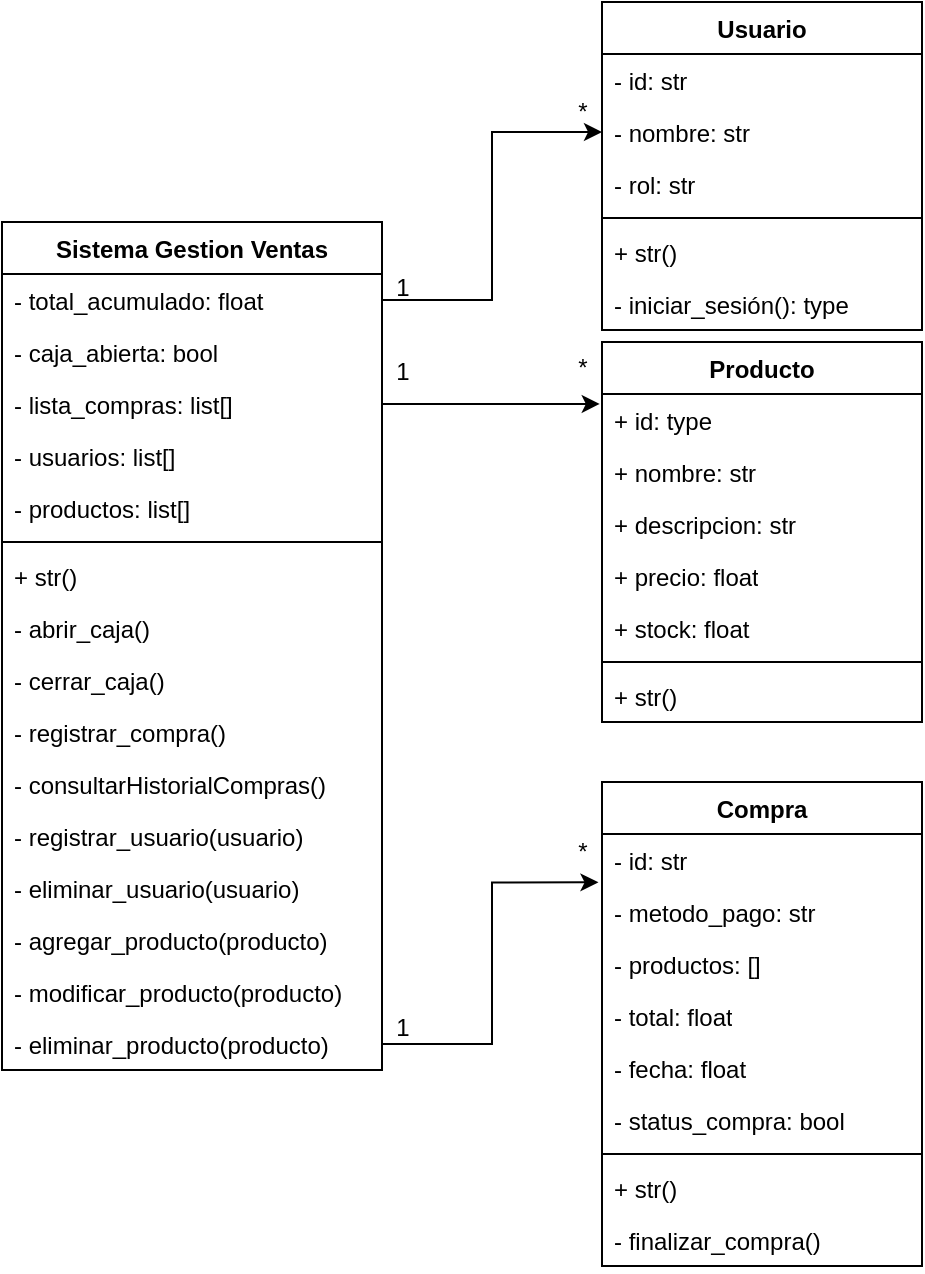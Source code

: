 <mxfile version="23.1.2" type="google">
  <diagram name="Página-1" id="sCkfF7wutN9-SxWsWQYx">
    <mxGraphModel grid="1" page="1" gridSize="10" guides="1" tooltips="1" connect="1" arrows="1" fold="1" pageScale="1" pageWidth="827" pageHeight="1169" math="0" shadow="0">
      <root>
        <mxCell id="0" />
        <mxCell id="1" parent="0" />
        <mxCell id="qhx3v3_ZG6ANjl6gkV56-33" value="Usuario" style="swimlane;fontStyle=1;align=center;verticalAlign=top;childLayout=stackLayout;horizontal=1;startSize=26;horizontalStack=0;resizeParent=1;resizeParentMax=0;resizeLast=0;collapsible=1;marginBottom=0;whiteSpace=wrap;html=1;" vertex="1" parent="1">
          <mxGeometry x="400" y="50" width="160" height="164" as="geometry" />
        </mxCell>
        <mxCell id="qhx3v3_ZG6ANjl6gkV56-90" value="- id: str" style="text;strokeColor=none;fillColor=none;align=left;verticalAlign=top;spacingLeft=4;spacingRight=4;overflow=hidden;rotatable=0;points=[[0,0.5],[1,0.5]];portConstraint=eastwest;whiteSpace=wrap;html=1;" vertex="1" parent="qhx3v3_ZG6ANjl6gkV56-33">
          <mxGeometry y="26" width="160" height="26" as="geometry" />
        </mxCell>
        <mxCell id="qhx3v3_ZG6ANjl6gkV56-91" value="- nombre: str" style="text;strokeColor=none;fillColor=none;align=left;verticalAlign=top;spacingLeft=4;spacingRight=4;overflow=hidden;rotatable=0;points=[[0,0.5],[1,0.5]];portConstraint=eastwest;whiteSpace=wrap;html=1;" vertex="1" parent="qhx3v3_ZG6ANjl6gkV56-33">
          <mxGeometry y="52" width="160" height="26" as="geometry" />
        </mxCell>
        <mxCell id="qhx3v3_ZG6ANjl6gkV56-34" value="- rol: str" style="text;strokeColor=none;fillColor=none;align=left;verticalAlign=top;spacingLeft=4;spacingRight=4;overflow=hidden;rotatable=0;points=[[0,0.5],[1,0.5]];portConstraint=eastwest;whiteSpace=wrap;html=1;" vertex="1" parent="qhx3v3_ZG6ANjl6gkV56-33">
          <mxGeometry y="78" width="160" height="26" as="geometry" />
        </mxCell>
        <mxCell id="qhx3v3_ZG6ANjl6gkV56-35" value="" style="line;strokeWidth=1;fillColor=none;align=left;verticalAlign=middle;spacingTop=-1;spacingLeft=3;spacingRight=3;rotatable=0;labelPosition=right;points=[];portConstraint=eastwest;strokeColor=inherit;" vertex="1" parent="qhx3v3_ZG6ANjl6gkV56-33">
          <mxGeometry y="104" width="160" height="8" as="geometry" />
        </mxCell>
        <mxCell id="qhx3v3_ZG6ANjl6gkV56-93" value="+ str()" style="text;strokeColor=none;fillColor=none;align=left;verticalAlign=top;spacingLeft=4;spacingRight=4;overflow=hidden;rotatable=0;points=[[0,0.5],[1,0.5]];portConstraint=eastwest;whiteSpace=wrap;html=1;" vertex="1" parent="qhx3v3_ZG6ANjl6gkV56-33">
          <mxGeometry y="112" width="160" height="26" as="geometry" />
        </mxCell>
        <mxCell id="eX5Cs4saUj1FuASsa2Dn-1" value="- iniciar_sesión(): type" style="text;strokeColor=none;fillColor=none;align=left;verticalAlign=top;spacingLeft=4;spacingRight=4;overflow=hidden;rotatable=0;points=[[0,0.5],[1,0.5]];portConstraint=eastwest;whiteSpace=wrap;html=1;" vertex="1" parent="qhx3v3_ZG6ANjl6gkV56-33">
          <mxGeometry y="138" width="160" height="26" as="geometry" />
        </mxCell>
        <mxCell id="qhx3v3_ZG6ANjl6gkV56-58" value="Producto" style="swimlane;fontStyle=1;align=center;verticalAlign=top;childLayout=stackLayout;horizontal=1;startSize=26;horizontalStack=0;resizeParent=1;resizeParentMax=0;resizeLast=0;collapsible=1;marginBottom=0;whiteSpace=wrap;html=1;" vertex="1" parent="1">
          <mxGeometry x="400" y="220" width="160" height="190" as="geometry" />
        </mxCell>
        <mxCell id="qhx3v3_ZG6ANjl6gkV56-59" value="+ id: type" style="text;strokeColor=none;fillColor=none;align=left;verticalAlign=top;spacingLeft=4;spacingRight=4;overflow=hidden;rotatable=0;points=[[0,0.5],[1,0.5]];portConstraint=eastwest;whiteSpace=wrap;html=1;" vertex="1" parent="qhx3v3_ZG6ANjl6gkV56-58">
          <mxGeometry y="26" width="160" height="26" as="geometry" />
        </mxCell>
        <mxCell id="qhx3v3_ZG6ANjl6gkV56-99" value="+ nombre: str" style="text;strokeColor=none;fillColor=none;align=left;verticalAlign=top;spacingLeft=4;spacingRight=4;overflow=hidden;rotatable=0;points=[[0,0.5],[1,0.5]];portConstraint=eastwest;whiteSpace=wrap;html=1;" vertex="1" parent="qhx3v3_ZG6ANjl6gkV56-58">
          <mxGeometry y="52" width="160" height="26" as="geometry" />
        </mxCell>
        <mxCell id="qhx3v3_ZG6ANjl6gkV56-100" value="+ descripcion: str" style="text;strokeColor=none;fillColor=none;align=left;verticalAlign=top;spacingLeft=4;spacingRight=4;overflow=hidden;rotatable=0;points=[[0,0.5],[1,0.5]];portConstraint=eastwest;whiteSpace=wrap;html=1;" vertex="1" parent="qhx3v3_ZG6ANjl6gkV56-58">
          <mxGeometry y="78" width="160" height="26" as="geometry" />
        </mxCell>
        <mxCell id="qhx3v3_ZG6ANjl6gkV56-101" value="+ precio: float" style="text;strokeColor=none;fillColor=none;align=left;verticalAlign=top;spacingLeft=4;spacingRight=4;overflow=hidden;rotatable=0;points=[[0,0.5],[1,0.5]];portConstraint=eastwest;whiteSpace=wrap;html=1;" vertex="1" parent="qhx3v3_ZG6ANjl6gkV56-58">
          <mxGeometry y="104" width="160" height="26" as="geometry" />
        </mxCell>
        <mxCell id="qhx3v3_ZG6ANjl6gkV56-103" value="+ stock: float" style="text;strokeColor=none;fillColor=none;align=left;verticalAlign=top;spacingLeft=4;spacingRight=4;overflow=hidden;rotatable=0;points=[[0,0.5],[1,0.5]];portConstraint=eastwest;whiteSpace=wrap;html=1;" vertex="1" parent="qhx3v3_ZG6ANjl6gkV56-58">
          <mxGeometry y="130" width="160" height="26" as="geometry" />
        </mxCell>
        <mxCell id="qhx3v3_ZG6ANjl6gkV56-60" value="" style="line;strokeWidth=1;fillColor=none;align=left;verticalAlign=middle;spacingTop=-1;spacingLeft=3;spacingRight=3;rotatable=0;labelPosition=right;points=[];portConstraint=eastwest;strokeColor=inherit;" vertex="1" parent="qhx3v3_ZG6ANjl6gkV56-58">
          <mxGeometry y="156" width="160" height="8" as="geometry" />
        </mxCell>
        <mxCell id="qhx3v3_ZG6ANjl6gkV56-61" value="+ str()" style="text;strokeColor=none;fillColor=none;align=left;verticalAlign=top;spacingLeft=4;spacingRight=4;overflow=hidden;rotatable=0;points=[[0,0.5],[1,0.5]];portConstraint=eastwest;whiteSpace=wrap;html=1;" vertex="1" parent="qhx3v3_ZG6ANjl6gkV56-58">
          <mxGeometry y="164" width="160" height="26" as="geometry" />
        </mxCell>
        <mxCell id="qhx3v3_ZG6ANjl6gkV56-62" value="Sistema Gestion Ventas" style="swimlane;fontStyle=1;align=center;verticalAlign=top;childLayout=stackLayout;horizontal=1;startSize=26;horizontalStack=0;resizeParent=1;resizeParentMax=0;resizeLast=0;collapsible=1;marginBottom=0;whiteSpace=wrap;html=1;" vertex="1" parent="1">
          <mxGeometry x="100" y="160" width="190" height="424" as="geometry" />
        </mxCell>
        <mxCell id="qhx3v3_ZG6ANjl6gkV56-78" value="- total_acumulado: float" style="text;strokeColor=none;fillColor=none;align=left;verticalAlign=top;spacingLeft=4;spacingRight=4;overflow=hidden;rotatable=0;points=[[0,0.5],[1,0.5]];portConstraint=eastwest;whiteSpace=wrap;html=1;" vertex="1" parent="qhx3v3_ZG6ANjl6gkV56-62">
          <mxGeometry y="26" width="190" height="26" as="geometry" />
        </mxCell>
        <mxCell id="qhx3v3_ZG6ANjl6gkV56-79" value="- caja_abierta: bool" style="text;strokeColor=none;fillColor=none;align=left;verticalAlign=top;spacingLeft=4;spacingRight=4;overflow=hidden;rotatable=0;points=[[0,0.5],[1,0.5]];portConstraint=eastwest;whiteSpace=wrap;html=1;" vertex="1" parent="qhx3v3_ZG6ANjl6gkV56-62">
          <mxGeometry y="52" width="190" height="26" as="geometry" />
        </mxCell>
        <mxCell id="qhx3v3_ZG6ANjl6gkV56-88" value="- lista_compras: list[]&amp;nbsp;" style="text;strokeColor=none;fillColor=none;align=left;verticalAlign=top;spacingLeft=4;spacingRight=4;overflow=hidden;rotatable=0;points=[[0,0.5],[1,0.5]];portConstraint=eastwest;whiteSpace=wrap;html=1;" vertex="1" parent="qhx3v3_ZG6ANjl6gkV56-62">
          <mxGeometry y="78" width="190" height="26" as="geometry" />
        </mxCell>
        <mxCell id="qhx3v3_ZG6ANjl6gkV56-95" value="- usuarios: list[]&amp;nbsp;" style="text;strokeColor=none;fillColor=none;align=left;verticalAlign=top;spacingLeft=4;spacingRight=4;overflow=hidden;rotatable=0;points=[[0,0.5],[1,0.5]];portConstraint=eastwest;whiteSpace=wrap;html=1;" vertex="1" parent="qhx3v3_ZG6ANjl6gkV56-62">
          <mxGeometry y="104" width="190" height="26" as="geometry" />
        </mxCell>
        <mxCell id="qhx3v3_ZG6ANjl6gkV56-82" value="- productos: list[]&amp;nbsp;" style="text;strokeColor=none;fillColor=none;align=left;verticalAlign=top;spacingLeft=4;spacingRight=4;overflow=hidden;rotatable=0;points=[[0,0.5],[1,0.5]];portConstraint=eastwest;whiteSpace=wrap;html=1;" vertex="1" parent="qhx3v3_ZG6ANjl6gkV56-62">
          <mxGeometry y="130" width="190" height="26" as="geometry" />
        </mxCell>
        <mxCell id="qhx3v3_ZG6ANjl6gkV56-64" value="" style="line;strokeWidth=1;fillColor=none;align=left;verticalAlign=middle;spacingTop=-1;spacingLeft=3;spacingRight=3;rotatable=0;labelPosition=right;points=[];portConstraint=eastwest;strokeColor=inherit;" vertex="1" parent="qhx3v3_ZG6ANjl6gkV56-62">
          <mxGeometry y="156" width="190" height="8" as="geometry" />
        </mxCell>
        <mxCell id="qhx3v3_ZG6ANjl6gkV56-83" value="+ str()" style="text;strokeColor=none;fillColor=none;align=left;verticalAlign=top;spacingLeft=4;spacingRight=4;overflow=hidden;rotatable=0;points=[[0,0.5],[1,0.5]];portConstraint=eastwest;whiteSpace=wrap;html=1;" vertex="1" parent="qhx3v3_ZG6ANjl6gkV56-62">
          <mxGeometry y="164" width="190" height="26" as="geometry" />
        </mxCell>
        <mxCell id="qhx3v3_ZG6ANjl6gkV56-84" value="- abrir_caja()" style="text;strokeColor=none;fillColor=none;align=left;verticalAlign=top;spacingLeft=4;spacingRight=4;overflow=hidden;rotatable=0;points=[[0,0.5],[1,0.5]];portConstraint=eastwest;whiteSpace=wrap;html=1;" vertex="1" parent="qhx3v3_ZG6ANjl6gkV56-62">
          <mxGeometry y="190" width="190" height="26" as="geometry" />
        </mxCell>
        <mxCell id="qhx3v3_ZG6ANjl6gkV56-85" value="- cerrar_caja()" style="text;strokeColor=none;fillColor=none;align=left;verticalAlign=top;spacingLeft=4;spacingRight=4;overflow=hidden;rotatable=0;points=[[0,0.5],[1,0.5]];portConstraint=eastwest;whiteSpace=wrap;html=1;" vertex="1" parent="qhx3v3_ZG6ANjl6gkV56-62">
          <mxGeometry y="216" width="190" height="26" as="geometry" />
        </mxCell>
        <mxCell id="qhx3v3_ZG6ANjl6gkV56-86" value="- registrar_compra()" style="text;strokeColor=none;fillColor=none;align=left;verticalAlign=top;spacingLeft=4;spacingRight=4;overflow=hidden;rotatable=0;points=[[0,0.5],[1,0.5]];portConstraint=eastwest;whiteSpace=wrap;html=1;" vertex="1" parent="qhx3v3_ZG6ANjl6gkV56-62">
          <mxGeometry y="242" width="190" height="26" as="geometry" />
        </mxCell>
        <mxCell id="qhx3v3_ZG6ANjl6gkV56-87" value="- consultarHistorialCompras()" style="text;strokeColor=none;fillColor=none;align=left;verticalAlign=top;spacingLeft=4;spacingRight=4;overflow=hidden;rotatable=0;points=[[0,0.5],[1,0.5]];portConstraint=eastwest;whiteSpace=wrap;html=1;" vertex="1" parent="qhx3v3_ZG6ANjl6gkV56-62">
          <mxGeometry y="268" width="190" height="26" as="geometry" />
        </mxCell>
        <mxCell id="qhx3v3_ZG6ANjl6gkV56-89" value="- registrar_usuario(usuario)" style="text;strokeColor=none;fillColor=none;align=left;verticalAlign=top;spacingLeft=4;spacingRight=4;overflow=hidden;rotatable=0;points=[[0,0.5],[1,0.5]];portConstraint=eastwest;whiteSpace=wrap;html=1;" vertex="1" parent="qhx3v3_ZG6ANjl6gkV56-62">
          <mxGeometry y="294" width="190" height="26" as="geometry" />
        </mxCell>
        <mxCell id="qhx3v3_ZG6ANjl6gkV56-94" value="- eliminar_usuario(usuario)" style="text;strokeColor=none;fillColor=none;align=left;verticalAlign=top;spacingLeft=4;spacingRight=4;overflow=hidden;rotatable=0;points=[[0,0.5],[1,0.5]];portConstraint=eastwest;whiteSpace=wrap;html=1;" vertex="1" parent="qhx3v3_ZG6ANjl6gkV56-62">
          <mxGeometry y="320" width="190" height="26" as="geometry" />
        </mxCell>
        <mxCell id="qhx3v3_ZG6ANjl6gkV56-96" value="- agregar_producto(producto)" style="text;strokeColor=none;fillColor=none;align=left;verticalAlign=top;spacingLeft=4;spacingRight=4;overflow=hidden;rotatable=0;points=[[0,0.5],[1,0.5]];portConstraint=eastwest;whiteSpace=wrap;html=1;" vertex="1" parent="qhx3v3_ZG6ANjl6gkV56-62">
          <mxGeometry y="346" width="190" height="26" as="geometry" />
        </mxCell>
        <mxCell id="qhx3v3_ZG6ANjl6gkV56-97" value="- modificar_producto(producto)" style="text;strokeColor=none;fillColor=none;align=left;verticalAlign=top;spacingLeft=4;spacingRight=4;overflow=hidden;rotatable=0;points=[[0,0.5],[1,0.5]];portConstraint=eastwest;whiteSpace=wrap;html=1;" vertex="1" parent="qhx3v3_ZG6ANjl6gkV56-62">
          <mxGeometry y="372" width="190" height="26" as="geometry" />
        </mxCell>
        <mxCell id="qhx3v3_ZG6ANjl6gkV56-65" value="- eliminar_producto(producto)" style="text;strokeColor=none;fillColor=none;align=left;verticalAlign=top;spacingLeft=4;spacingRight=4;overflow=hidden;rotatable=0;points=[[0,0.5],[1,0.5]];portConstraint=eastwest;whiteSpace=wrap;html=1;" vertex="1" parent="qhx3v3_ZG6ANjl6gkV56-62">
          <mxGeometry y="398" width="190" height="26" as="geometry" />
        </mxCell>
        <mxCell id="qhx3v3_ZG6ANjl6gkV56-66" value="Compra" style="swimlane;fontStyle=1;align=center;verticalAlign=top;childLayout=stackLayout;horizontal=1;startSize=26;horizontalStack=0;resizeParent=1;resizeParentMax=0;resizeLast=0;collapsible=1;marginBottom=0;whiteSpace=wrap;html=1;" vertex="1" parent="1">
          <mxGeometry x="400" y="440" width="160" height="242" as="geometry" />
        </mxCell>
        <mxCell id="qhx3v3_ZG6ANjl6gkV56-67" value="- id: str" style="text;strokeColor=none;fillColor=none;align=left;verticalAlign=top;spacingLeft=4;spacingRight=4;overflow=hidden;rotatable=0;points=[[0,0.5],[1,0.5]];portConstraint=eastwest;whiteSpace=wrap;html=1;" vertex="1" parent="qhx3v3_ZG6ANjl6gkV56-66">
          <mxGeometry y="26" width="160" height="26" as="geometry" />
        </mxCell>
        <mxCell id="qhx3v3_ZG6ANjl6gkV56-105" value="- metodo_pago: str" style="text;strokeColor=none;fillColor=none;align=left;verticalAlign=top;spacingLeft=4;spacingRight=4;overflow=hidden;rotatable=0;points=[[0,0.5],[1,0.5]];portConstraint=eastwest;whiteSpace=wrap;html=1;" vertex="1" parent="qhx3v3_ZG6ANjl6gkV56-66">
          <mxGeometry y="52" width="160" height="26" as="geometry" />
        </mxCell>
        <mxCell id="qhx3v3_ZG6ANjl6gkV56-106" value="- productos: []" style="text;strokeColor=none;fillColor=none;align=left;verticalAlign=top;spacingLeft=4;spacingRight=4;overflow=hidden;rotatable=0;points=[[0,0.5],[1,0.5]];portConstraint=eastwest;whiteSpace=wrap;html=1;" vertex="1" parent="qhx3v3_ZG6ANjl6gkV56-66">
          <mxGeometry y="78" width="160" height="26" as="geometry" />
        </mxCell>
        <mxCell id="qhx3v3_ZG6ANjl6gkV56-107" value="- total: float" style="text;strokeColor=none;fillColor=none;align=left;verticalAlign=top;spacingLeft=4;spacingRight=4;overflow=hidden;rotatable=0;points=[[0,0.5],[1,0.5]];portConstraint=eastwest;whiteSpace=wrap;html=1;" vertex="1" parent="qhx3v3_ZG6ANjl6gkV56-66">
          <mxGeometry y="104" width="160" height="26" as="geometry" />
        </mxCell>
        <mxCell id="qhx3v3_ZG6ANjl6gkV56-108" value="- fecha: float" style="text;strokeColor=none;fillColor=none;align=left;verticalAlign=top;spacingLeft=4;spacingRight=4;overflow=hidden;rotatable=0;points=[[0,0.5],[1,0.5]];portConstraint=eastwest;whiteSpace=wrap;html=1;" vertex="1" parent="qhx3v3_ZG6ANjl6gkV56-66">
          <mxGeometry y="130" width="160" height="26" as="geometry" />
        </mxCell>
        <mxCell id="qhx3v3_ZG6ANjl6gkV56-109" value="- status_compra: bool" style="text;strokeColor=none;fillColor=none;align=left;verticalAlign=top;spacingLeft=4;spacingRight=4;overflow=hidden;rotatable=0;points=[[0,0.5],[1,0.5]];portConstraint=eastwest;whiteSpace=wrap;html=1;" vertex="1" parent="qhx3v3_ZG6ANjl6gkV56-66">
          <mxGeometry y="156" width="160" height="26" as="geometry" />
        </mxCell>
        <mxCell id="qhx3v3_ZG6ANjl6gkV56-68" value="" style="line;strokeWidth=1;fillColor=none;align=left;verticalAlign=middle;spacingTop=-1;spacingLeft=3;spacingRight=3;rotatable=0;labelPosition=right;points=[];portConstraint=eastwest;strokeColor=inherit;" vertex="1" parent="qhx3v3_ZG6ANjl6gkV56-66">
          <mxGeometry y="182" width="160" height="8" as="geometry" />
        </mxCell>
        <mxCell id="qhx3v3_ZG6ANjl6gkV56-69" value="+ str()" style="text;strokeColor=none;fillColor=none;align=left;verticalAlign=top;spacingLeft=4;spacingRight=4;overflow=hidden;rotatable=0;points=[[0,0.5],[1,0.5]];portConstraint=eastwest;whiteSpace=wrap;html=1;" vertex="1" parent="qhx3v3_ZG6ANjl6gkV56-66">
          <mxGeometry y="190" width="160" height="26" as="geometry" />
        </mxCell>
        <mxCell id="qhx3v3_ZG6ANjl6gkV56-104" value="- finalizar_compra()" style="text;strokeColor=none;fillColor=none;align=left;verticalAlign=top;spacingLeft=4;spacingRight=4;overflow=hidden;rotatable=0;points=[[0,0.5],[1,0.5]];portConstraint=eastwest;whiteSpace=wrap;html=1;" vertex="1" parent="qhx3v3_ZG6ANjl6gkV56-66">
          <mxGeometry y="216" width="160" height="26" as="geometry" />
        </mxCell>
        <mxCell id="qhx3v3_ZG6ANjl6gkV56-75" style="edgeStyle=orthogonalEdgeStyle;rounded=0;orthogonalLoop=1;jettySize=auto;html=1;exitX=1;exitY=0.5;exitDx=0;exitDy=0;entryX=-0.011;entryY=0.93;entryDx=0;entryDy=0;entryPerimeter=0;" edge="1" parent="1" source="qhx3v3_ZG6ANjl6gkV56-65" target="qhx3v3_ZG6ANjl6gkV56-67">
          <mxGeometry relative="1" as="geometry" />
        </mxCell>
        <mxCell id="qhx3v3_ZG6ANjl6gkV56-110" style="edgeStyle=orthogonalEdgeStyle;rounded=0;orthogonalLoop=1;jettySize=auto;html=1;exitX=1;exitY=0.5;exitDx=0;exitDy=0;entryX=-0.007;entryY=0.192;entryDx=0;entryDy=0;entryPerimeter=0;" edge="1" parent="1" source="qhx3v3_ZG6ANjl6gkV56-88" target="qhx3v3_ZG6ANjl6gkV56-59">
          <mxGeometry relative="1" as="geometry" />
        </mxCell>
        <mxCell id="qhx3v3_ZG6ANjl6gkV56-111" style="edgeStyle=orthogonalEdgeStyle;rounded=0;orthogonalLoop=1;jettySize=auto;html=1;exitX=1;exitY=0.5;exitDx=0;exitDy=0;entryX=0;entryY=0.5;entryDx=0;entryDy=0;" edge="1" parent="1" source="qhx3v3_ZG6ANjl6gkV56-78" target="qhx3v3_ZG6ANjl6gkV56-91">
          <mxGeometry relative="1" as="geometry" />
        </mxCell>
        <mxCell id="qhx3v3_ZG6ANjl6gkV56-112" value="1" style="text;html=1;align=center;verticalAlign=middle;resizable=0;points=[];autosize=1;strokeColor=none;fillColor=none;" vertex="1" parent="1">
          <mxGeometry x="285" y="548" width="30" height="30" as="geometry" />
        </mxCell>
        <mxCell id="qhx3v3_ZG6ANjl6gkV56-113" value="*" style="text;html=1;align=center;verticalAlign=middle;resizable=0;points=[];autosize=1;strokeColor=none;fillColor=none;" vertex="1" parent="1">
          <mxGeometry x="375" y="460" width="30" height="30" as="geometry" />
        </mxCell>
        <mxCell id="qhx3v3_ZG6ANjl6gkV56-114" value="1" style="text;html=1;align=center;verticalAlign=middle;resizable=0;points=[];autosize=1;strokeColor=none;fillColor=none;" vertex="1" parent="1">
          <mxGeometry x="285" y="220" width="30" height="30" as="geometry" />
        </mxCell>
        <mxCell id="qhx3v3_ZG6ANjl6gkV56-115" value="*" style="text;html=1;align=center;verticalAlign=middle;resizable=0;points=[];autosize=1;strokeColor=none;fillColor=none;" vertex="1" parent="1">
          <mxGeometry x="375" y="218" width="30" height="30" as="geometry" />
        </mxCell>
        <mxCell id="qhx3v3_ZG6ANjl6gkV56-116" value="1" style="text;html=1;align=center;verticalAlign=middle;resizable=0;points=[];autosize=1;strokeColor=none;fillColor=none;" vertex="1" parent="1">
          <mxGeometry x="285" y="178" width="30" height="30" as="geometry" />
        </mxCell>
        <mxCell id="qhx3v3_ZG6ANjl6gkV56-117" value="*" style="text;html=1;align=center;verticalAlign=middle;resizable=0;points=[];autosize=1;strokeColor=none;fillColor=none;" vertex="1" parent="1">
          <mxGeometry x="375" y="90" width="30" height="30" as="geometry" />
        </mxCell>
      </root>
    </mxGraphModel>
  </diagram>
</mxfile>
